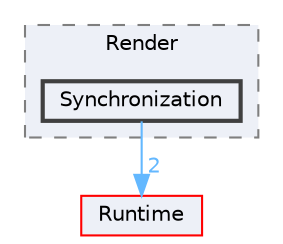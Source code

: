 digraph "Synchronization"
{
 // INTERACTIVE_SVG=YES
 // LATEX_PDF_SIZE
  bgcolor="transparent";
  edge [fontname=Helvetica,fontsize=10,labelfontname=Helvetica,labelfontsize=10];
  node [fontname=Helvetica,fontsize=10,shape=box,height=0.2,width=0.4];
  compound=true
  subgraph clusterdir_3c76e460deb5db6d4158c4915fd9f8bd {
    graph [ bgcolor="#edf0f7", pencolor="grey50", label="Render", fontname=Helvetica,fontsize=10 style="filled,dashed", URL="dir_3c76e460deb5db6d4158c4915fd9f8bd.html",tooltip=""]
  dir_561da57c7163575148aeced0a4f9655a [label="Synchronization", fillcolor="#edf0f7", color="grey25", style="filled,bold", URL="dir_561da57c7163575148aeced0a4f9655a.html",tooltip=""];
  }
  dir_7536b172fbd480bfd146a1b1acd6856b [label="Runtime", fillcolor="#edf0f7", color="red", style="filled", URL="dir_7536b172fbd480bfd146a1b1acd6856b.html",tooltip=""];
  dir_561da57c7163575148aeced0a4f9655a->dir_7536b172fbd480bfd146a1b1acd6856b [headlabel="2", labeldistance=1.5 headhref="dir_001156_000984.html" href="dir_001156_000984.html" color="steelblue1" fontcolor="steelblue1"];
}

